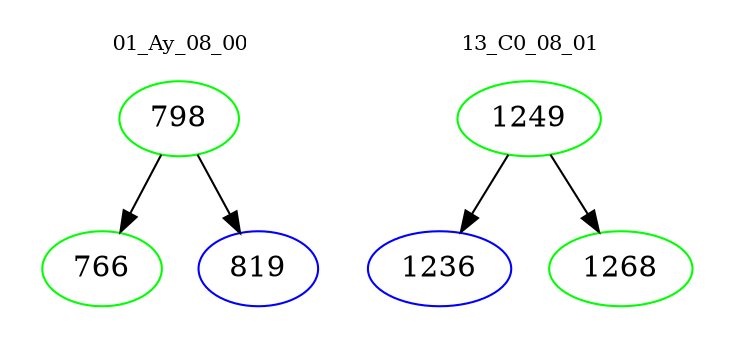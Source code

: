 digraph{
subgraph cluster_0 {
color = white
label = "01_Ay_08_00";
fontsize=10;
T0_798 [label="798", color="green"]
T0_798 -> T0_766 [color="black"]
T0_766 [label="766", color="green"]
T0_798 -> T0_819 [color="black"]
T0_819 [label="819", color="blue"]
}
subgraph cluster_1 {
color = white
label = "13_C0_08_01";
fontsize=10;
T1_1249 [label="1249", color="green"]
T1_1249 -> T1_1236 [color="black"]
T1_1236 [label="1236", color="blue"]
T1_1249 -> T1_1268 [color="black"]
T1_1268 [label="1268", color="green"]
}
}
